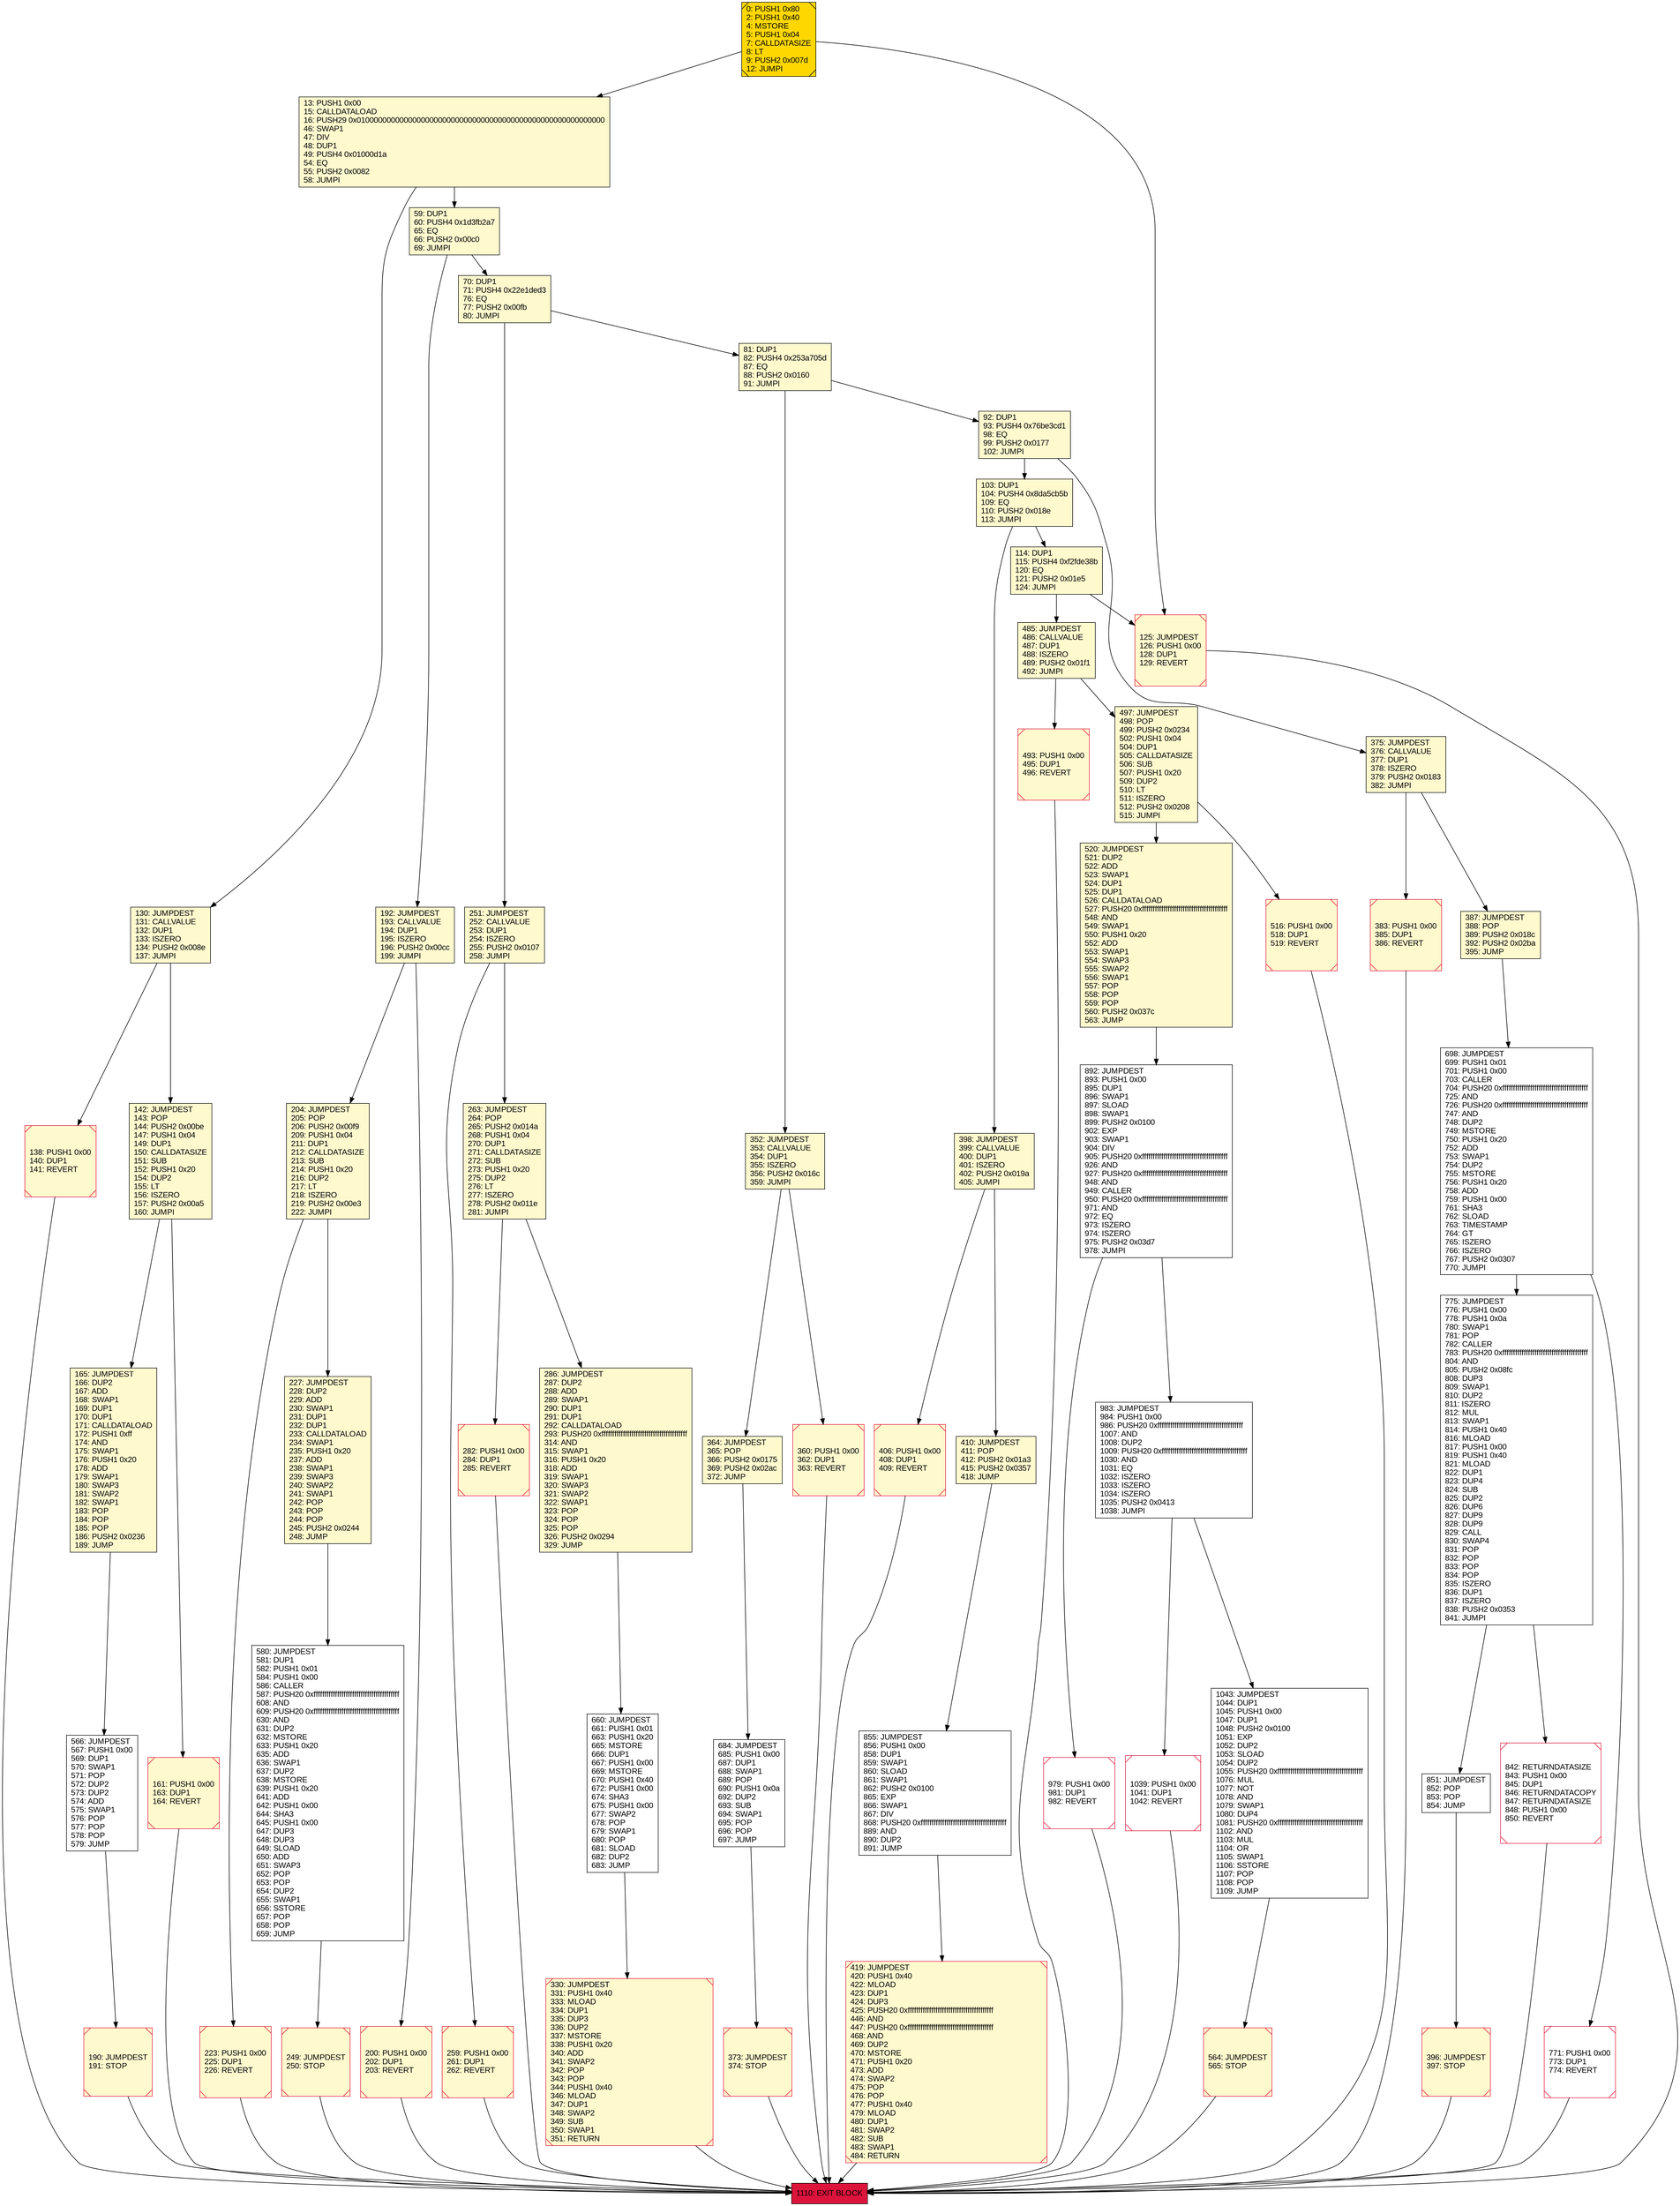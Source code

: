 digraph G {
bgcolor=transparent rankdir=UD;
node [shape=box style=filled color=black fillcolor=white fontname=arial fontcolor=black];
161 [label="161: PUSH1 0x00\l163: DUP1\l164: REVERT\l" fillcolor=lemonchiffon shape=Msquare color=crimson ];
59 [label="59: DUP1\l60: PUSH4 0x1d3fb2a7\l65: EQ\l66: PUSH2 0x00c0\l69: JUMPI\l" fillcolor=lemonchiffon ];
114 [label="114: DUP1\l115: PUSH4 0xf2fde38b\l120: EQ\l121: PUSH2 0x01e5\l124: JUMPI\l" fillcolor=lemonchiffon ];
192 [label="192: JUMPDEST\l193: CALLVALUE\l194: DUP1\l195: ISZERO\l196: PUSH2 0x00cc\l199: JUMPI\l" fillcolor=lemonchiffon ];
684 [label="684: JUMPDEST\l685: PUSH1 0x00\l687: DUP1\l688: SWAP1\l689: POP\l690: PUSH1 0x0a\l692: DUP2\l693: SUB\l694: SWAP1\l695: POP\l696: POP\l697: JUMP\l" ];
352 [label="352: JUMPDEST\l353: CALLVALUE\l354: DUP1\l355: ISZERO\l356: PUSH2 0x016c\l359: JUMPI\l" fillcolor=lemonchiffon ];
92 [label="92: DUP1\l93: PUSH4 0x76be3cd1\l98: EQ\l99: PUSH2 0x0177\l102: JUMPI\l" fillcolor=lemonchiffon ];
0 [label="0: PUSH1 0x80\l2: PUSH1 0x40\l4: MSTORE\l5: PUSH1 0x04\l7: CALLDATASIZE\l8: LT\l9: PUSH2 0x007d\l12: JUMPI\l" fillcolor=lemonchiffon shape=Msquare fillcolor=gold ];
81 [label="81: DUP1\l82: PUSH4 0x253a705d\l87: EQ\l88: PUSH2 0x0160\l91: JUMPI\l" fillcolor=lemonchiffon ];
410 [label="410: JUMPDEST\l411: POP\l412: PUSH2 0x01a3\l415: PUSH2 0x0357\l418: JUMP\l" fillcolor=lemonchiffon ];
396 [label="396: JUMPDEST\l397: STOP\l" fillcolor=lemonchiffon shape=Msquare color=crimson ];
851 [label="851: JUMPDEST\l852: POP\l853: POP\l854: JUMP\l" ];
387 [label="387: JUMPDEST\l388: POP\l389: PUSH2 0x018c\l392: PUSH2 0x02ba\l395: JUMP\l" fillcolor=lemonchiffon ];
564 [label="564: JUMPDEST\l565: STOP\l" fillcolor=lemonchiffon shape=Msquare color=crimson ];
259 [label="259: PUSH1 0x00\l261: DUP1\l262: REVERT\l" fillcolor=lemonchiffon shape=Msquare color=crimson ];
771 [label="771: PUSH1 0x00\l773: DUP1\l774: REVERT\l" shape=Msquare color=crimson ];
251 [label="251: JUMPDEST\l252: CALLVALUE\l253: DUP1\l254: ISZERO\l255: PUSH2 0x0107\l258: JUMPI\l" fillcolor=lemonchiffon ];
516 [label="516: PUSH1 0x00\l518: DUP1\l519: REVERT\l" fillcolor=lemonchiffon shape=Msquare color=crimson ];
190 [label="190: JUMPDEST\l191: STOP\l" fillcolor=lemonchiffon shape=Msquare color=crimson ];
138 [label="138: PUSH1 0x00\l140: DUP1\l141: REVERT\l" fillcolor=lemonchiffon shape=Msquare color=crimson ];
286 [label="286: JUMPDEST\l287: DUP2\l288: ADD\l289: SWAP1\l290: DUP1\l291: DUP1\l292: CALLDATALOAD\l293: PUSH20 0xffffffffffffffffffffffffffffffffffffffff\l314: AND\l315: SWAP1\l316: PUSH1 0x20\l318: ADD\l319: SWAP1\l320: SWAP3\l321: SWAP2\l322: SWAP1\l323: POP\l324: POP\l325: POP\l326: PUSH2 0x0294\l329: JUMP\l" fillcolor=lemonchiffon ];
70 [label="70: DUP1\l71: PUSH4 0x22e1ded3\l76: EQ\l77: PUSH2 0x00fb\l80: JUMPI\l" fillcolor=lemonchiffon ];
698 [label="698: JUMPDEST\l699: PUSH1 0x01\l701: PUSH1 0x00\l703: CALLER\l704: PUSH20 0xffffffffffffffffffffffffffffffffffffffff\l725: AND\l726: PUSH20 0xffffffffffffffffffffffffffffffffffffffff\l747: AND\l748: DUP2\l749: MSTORE\l750: PUSH1 0x20\l752: ADD\l753: SWAP1\l754: DUP2\l755: MSTORE\l756: PUSH1 0x20\l758: ADD\l759: PUSH1 0x00\l761: SHA3\l762: SLOAD\l763: TIMESTAMP\l764: GT\l765: ISZERO\l766: ISZERO\l767: PUSH2 0x0307\l770: JUMPI\l" ];
1039 [label="1039: PUSH1 0x00\l1041: DUP1\l1042: REVERT\l" shape=Msquare color=crimson ];
375 [label="375: JUMPDEST\l376: CALLVALUE\l377: DUP1\l378: ISZERO\l379: PUSH2 0x0183\l382: JUMPI\l" fillcolor=lemonchiffon ];
165 [label="165: JUMPDEST\l166: DUP2\l167: ADD\l168: SWAP1\l169: DUP1\l170: DUP1\l171: CALLDATALOAD\l172: PUSH1 0xff\l174: AND\l175: SWAP1\l176: PUSH1 0x20\l178: ADD\l179: SWAP1\l180: SWAP3\l181: SWAP2\l182: SWAP1\l183: POP\l184: POP\l185: POP\l186: PUSH2 0x0236\l189: JUMP\l" fillcolor=lemonchiffon ];
406 [label="406: PUSH1 0x00\l408: DUP1\l409: REVERT\l" fillcolor=lemonchiffon shape=Msquare color=crimson ];
130 [label="130: JUMPDEST\l131: CALLVALUE\l132: DUP1\l133: ISZERO\l134: PUSH2 0x008e\l137: JUMPI\l" fillcolor=lemonchiffon ];
282 [label="282: PUSH1 0x00\l284: DUP1\l285: REVERT\l" fillcolor=lemonchiffon shape=Msquare color=crimson ];
103 [label="103: DUP1\l104: PUSH4 0x8da5cb5b\l109: EQ\l110: PUSH2 0x018e\l113: JUMPI\l" fillcolor=lemonchiffon ];
983 [label="983: JUMPDEST\l984: PUSH1 0x00\l986: PUSH20 0xffffffffffffffffffffffffffffffffffffffff\l1007: AND\l1008: DUP2\l1009: PUSH20 0xffffffffffffffffffffffffffffffffffffffff\l1030: AND\l1031: EQ\l1032: ISZERO\l1033: ISZERO\l1034: ISZERO\l1035: PUSH2 0x0413\l1038: JUMPI\l" ];
398 [label="398: JUMPDEST\l399: CALLVALUE\l400: DUP1\l401: ISZERO\l402: PUSH2 0x019a\l405: JUMPI\l" fillcolor=lemonchiffon ];
580 [label="580: JUMPDEST\l581: DUP1\l582: PUSH1 0x01\l584: PUSH1 0x00\l586: CALLER\l587: PUSH20 0xffffffffffffffffffffffffffffffffffffffff\l608: AND\l609: PUSH20 0xffffffffffffffffffffffffffffffffffffffff\l630: AND\l631: DUP2\l632: MSTORE\l633: PUSH1 0x20\l635: ADD\l636: SWAP1\l637: DUP2\l638: MSTORE\l639: PUSH1 0x20\l641: ADD\l642: PUSH1 0x00\l644: SHA3\l645: PUSH1 0x00\l647: DUP3\l648: DUP3\l649: SLOAD\l650: ADD\l651: SWAP3\l652: POP\l653: POP\l654: DUP2\l655: SWAP1\l656: SSTORE\l657: POP\l658: POP\l659: JUMP\l" ];
485 [label="485: JUMPDEST\l486: CALLVALUE\l487: DUP1\l488: ISZERO\l489: PUSH2 0x01f1\l492: JUMPI\l" fillcolor=lemonchiffon ];
360 [label="360: PUSH1 0x00\l362: DUP1\l363: REVERT\l" fillcolor=lemonchiffon shape=Msquare color=crimson ];
493 [label="493: PUSH1 0x00\l495: DUP1\l496: REVERT\l" fillcolor=lemonchiffon shape=Msquare color=crimson ];
660 [label="660: JUMPDEST\l661: PUSH1 0x01\l663: PUSH1 0x20\l665: MSTORE\l666: DUP1\l667: PUSH1 0x00\l669: MSTORE\l670: PUSH1 0x40\l672: PUSH1 0x00\l674: SHA3\l675: PUSH1 0x00\l677: SWAP2\l678: POP\l679: SWAP1\l680: POP\l681: SLOAD\l682: DUP2\l683: JUMP\l" ];
842 [label="842: RETURNDATASIZE\l843: PUSH1 0x00\l845: DUP1\l846: RETURNDATACOPY\l847: RETURNDATASIZE\l848: PUSH1 0x00\l850: REVERT\l" shape=Msquare color=crimson ];
1110 [label="1110: EXIT BLOCK\l" fillcolor=crimson ];
204 [label="204: JUMPDEST\l205: POP\l206: PUSH2 0x00f9\l209: PUSH1 0x04\l211: DUP1\l212: CALLDATASIZE\l213: SUB\l214: PUSH1 0x20\l216: DUP2\l217: LT\l218: ISZERO\l219: PUSH2 0x00e3\l222: JUMPI\l" fillcolor=lemonchiffon ];
142 [label="142: JUMPDEST\l143: POP\l144: PUSH2 0x00be\l147: PUSH1 0x04\l149: DUP1\l150: CALLDATASIZE\l151: SUB\l152: PUSH1 0x20\l154: DUP2\l155: LT\l156: ISZERO\l157: PUSH2 0x00a5\l160: JUMPI\l" fillcolor=lemonchiffon ];
383 [label="383: PUSH1 0x00\l385: DUP1\l386: REVERT\l" fillcolor=lemonchiffon shape=Msquare color=crimson ];
373 [label="373: JUMPDEST\l374: STOP\l" fillcolor=lemonchiffon shape=Msquare color=crimson ];
855 [label="855: JUMPDEST\l856: PUSH1 0x00\l858: DUP1\l859: SWAP1\l860: SLOAD\l861: SWAP1\l862: PUSH2 0x0100\l865: EXP\l866: SWAP1\l867: DIV\l868: PUSH20 0xffffffffffffffffffffffffffffffffffffffff\l889: AND\l890: DUP2\l891: JUMP\l" ];
566 [label="566: JUMPDEST\l567: PUSH1 0x00\l569: DUP1\l570: SWAP1\l571: POP\l572: DUP2\l573: DUP2\l574: ADD\l575: SWAP1\l576: POP\l577: POP\l578: POP\l579: JUMP\l" ];
892 [label="892: JUMPDEST\l893: PUSH1 0x00\l895: DUP1\l896: SWAP1\l897: SLOAD\l898: SWAP1\l899: PUSH2 0x0100\l902: EXP\l903: SWAP1\l904: DIV\l905: PUSH20 0xffffffffffffffffffffffffffffffffffffffff\l926: AND\l927: PUSH20 0xffffffffffffffffffffffffffffffffffffffff\l948: AND\l949: CALLER\l950: PUSH20 0xffffffffffffffffffffffffffffffffffffffff\l971: AND\l972: EQ\l973: ISZERO\l974: ISZERO\l975: PUSH2 0x03d7\l978: JUMPI\l" ];
497 [label="497: JUMPDEST\l498: POP\l499: PUSH2 0x0234\l502: PUSH1 0x04\l504: DUP1\l505: CALLDATASIZE\l506: SUB\l507: PUSH1 0x20\l509: DUP2\l510: LT\l511: ISZERO\l512: PUSH2 0x0208\l515: JUMPI\l" fillcolor=lemonchiffon ];
200 [label="200: PUSH1 0x00\l202: DUP1\l203: REVERT\l" fillcolor=lemonchiffon shape=Msquare color=crimson ];
1043 [label="1043: JUMPDEST\l1044: DUP1\l1045: PUSH1 0x00\l1047: DUP1\l1048: PUSH2 0x0100\l1051: EXP\l1052: DUP2\l1053: SLOAD\l1054: DUP2\l1055: PUSH20 0xffffffffffffffffffffffffffffffffffffffff\l1076: MUL\l1077: NOT\l1078: AND\l1079: SWAP1\l1080: DUP4\l1081: PUSH20 0xffffffffffffffffffffffffffffffffffffffff\l1102: AND\l1103: MUL\l1104: OR\l1105: SWAP1\l1106: SSTORE\l1107: POP\l1108: POP\l1109: JUMP\l" ];
775 [label="775: JUMPDEST\l776: PUSH1 0x00\l778: PUSH1 0x0a\l780: SWAP1\l781: POP\l782: CALLER\l783: PUSH20 0xffffffffffffffffffffffffffffffffffffffff\l804: AND\l805: PUSH2 0x08fc\l808: DUP3\l809: SWAP1\l810: DUP2\l811: ISZERO\l812: MUL\l813: SWAP1\l814: PUSH1 0x40\l816: MLOAD\l817: PUSH1 0x00\l819: PUSH1 0x40\l821: MLOAD\l822: DUP1\l823: DUP4\l824: SUB\l825: DUP2\l826: DUP6\l827: DUP9\l828: DUP9\l829: CALL\l830: SWAP4\l831: POP\l832: POP\l833: POP\l834: POP\l835: ISZERO\l836: DUP1\l837: ISZERO\l838: PUSH2 0x0353\l841: JUMPI\l" ];
249 [label="249: JUMPDEST\l250: STOP\l" fillcolor=lemonchiffon shape=Msquare color=crimson ];
227 [label="227: JUMPDEST\l228: DUP2\l229: ADD\l230: SWAP1\l231: DUP1\l232: DUP1\l233: CALLDATALOAD\l234: SWAP1\l235: PUSH1 0x20\l237: ADD\l238: SWAP1\l239: SWAP3\l240: SWAP2\l241: SWAP1\l242: POP\l243: POP\l244: POP\l245: PUSH2 0x0244\l248: JUMP\l" fillcolor=lemonchiffon ];
419 [label="419: JUMPDEST\l420: PUSH1 0x40\l422: MLOAD\l423: DUP1\l424: DUP3\l425: PUSH20 0xffffffffffffffffffffffffffffffffffffffff\l446: AND\l447: PUSH20 0xffffffffffffffffffffffffffffffffffffffff\l468: AND\l469: DUP2\l470: MSTORE\l471: PUSH1 0x20\l473: ADD\l474: SWAP2\l475: POP\l476: POP\l477: PUSH1 0x40\l479: MLOAD\l480: DUP1\l481: SWAP2\l482: SUB\l483: SWAP1\l484: RETURN\l" fillcolor=lemonchiffon shape=Msquare color=crimson ];
520 [label="520: JUMPDEST\l521: DUP2\l522: ADD\l523: SWAP1\l524: DUP1\l525: DUP1\l526: CALLDATALOAD\l527: PUSH20 0xffffffffffffffffffffffffffffffffffffffff\l548: AND\l549: SWAP1\l550: PUSH1 0x20\l552: ADD\l553: SWAP1\l554: SWAP3\l555: SWAP2\l556: SWAP1\l557: POP\l558: POP\l559: POP\l560: PUSH2 0x037c\l563: JUMP\l" fillcolor=lemonchiffon ];
979 [label="979: PUSH1 0x00\l981: DUP1\l982: REVERT\l" shape=Msquare color=crimson ];
364 [label="364: JUMPDEST\l365: POP\l366: PUSH2 0x0175\l369: PUSH2 0x02ac\l372: JUMP\l" fillcolor=lemonchiffon ];
13 [label="13: PUSH1 0x00\l15: CALLDATALOAD\l16: PUSH29 0x0100000000000000000000000000000000000000000000000000000000\l46: SWAP1\l47: DIV\l48: DUP1\l49: PUSH4 0x01000d1a\l54: EQ\l55: PUSH2 0x0082\l58: JUMPI\l" fillcolor=lemonchiffon ];
125 [label="125: JUMPDEST\l126: PUSH1 0x00\l128: DUP1\l129: REVERT\l" fillcolor=lemonchiffon shape=Msquare color=crimson ];
263 [label="263: JUMPDEST\l264: POP\l265: PUSH2 0x014a\l268: PUSH1 0x04\l270: DUP1\l271: CALLDATASIZE\l272: SUB\l273: PUSH1 0x20\l275: DUP2\l276: LT\l277: ISZERO\l278: PUSH2 0x011e\l281: JUMPI\l" fillcolor=lemonchiffon ];
330 [label="330: JUMPDEST\l331: PUSH1 0x40\l333: MLOAD\l334: DUP1\l335: DUP3\l336: DUP2\l337: MSTORE\l338: PUSH1 0x20\l340: ADD\l341: SWAP2\l342: POP\l343: POP\l344: PUSH1 0x40\l346: MLOAD\l347: DUP1\l348: SWAP2\l349: SUB\l350: SWAP1\l351: RETURN\l" fillcolor=lemonchiffon shape=Msquare color=crimson ];
223 [label="223: PUSH1 0x00\l225: DUP1\l226: REVERT\l" fillcolor=lemonchiffon shape=Msquare color=crimson ];
851 -> 396;
251 -> 259;
59 -> 192;
81 -> 92;
842 -> 1110;
383 -> 1110;
485 -> 493;
698 -> 771;
70 -> 251;
855 -> 419;
130 -> 138;
497 -> 520;
520 -> 892;
892 -> 979;
81 -> 352;
493 -> 1110;
360 -> 1110;
485 -> 497;
979 -> 1110;
892 -> 983;
419 -> 1110;
223 -> 1110;
204 -> 223;
983 -> 1043;
227 -> 580;
92 -> 103;
125 -> 1110;
59 -> 70;
330 -> 1110;
580 -> 249;
387 -> 698;
375 -> 387;
660 -> 330;
373 -> 1110;
204 -> 227;
70 -> 81;
249 -> 1110;
103 -> 114;
775 -> 842;
92 -> 375;
200 -> 1110;
263 -> 282;
497 -> 516;
698 -> 775;
114 -> 485;
352 -> 360;
1043 -> 564;
13 -> 130;
396 -> 1110;
566 -> 190;
192 -> 204;
165 -> 566;
263 -> 286;
398 -> 410;
161 -> 1110;
142 -> 161;
251 -> 263;
130 -> 142;
286 -> 660;
406 -> 1110;
0 -> 13;
684 -> 373;
142 -> 165;
282 -> 1110;
0 -> 125;
983 -> 1039;
192 -> 200;
375 -> 383;
516 -> 1110;
259 -> 1110;
364 -> 684;
771 -> 1110;
775 -> 851;
398 -> 406;
410 -> 855;
564 -> 1110;
13 -> 59;
1039 -> 1110;
114 -> 125;
190 -> 1110;
103 -> 398;
138 -> 1110;
352 -> 364;
}
